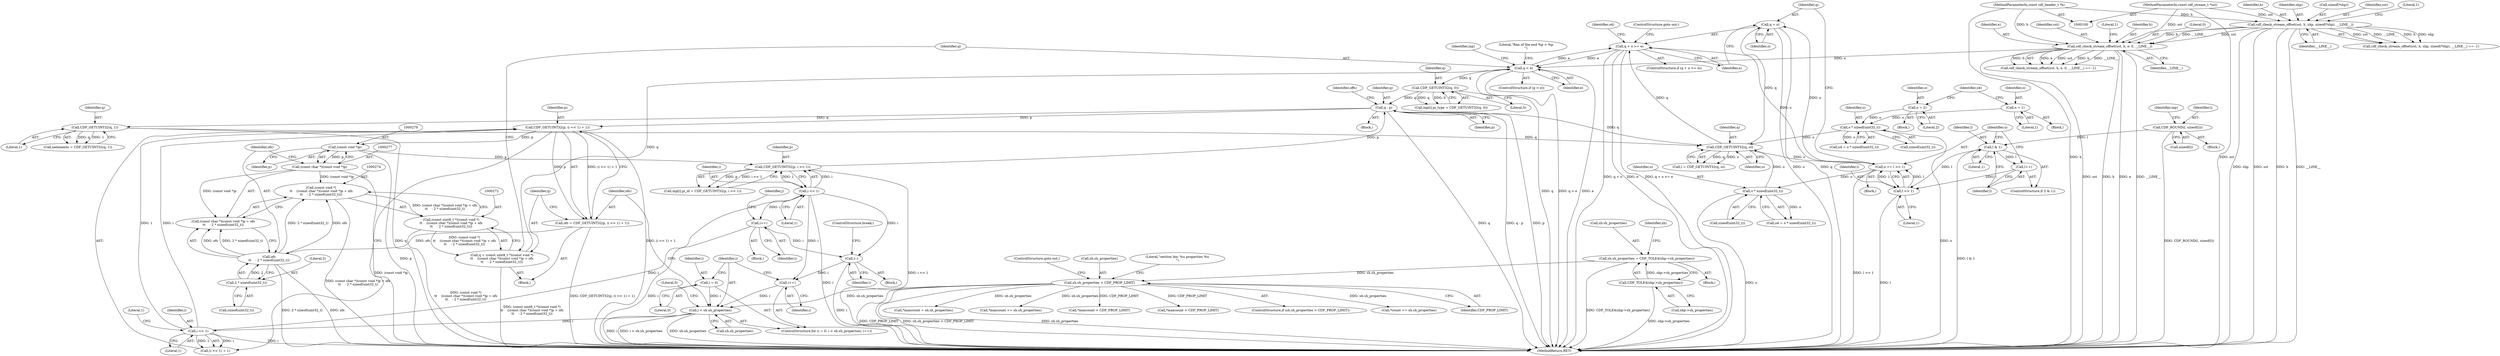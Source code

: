 digraph "0_file_1aec04dbf8a24b8a6ba64c4f74efa0628e36db0b@pointer" {
"1000762" [label="(Call,q + o)"];
"1000701" [label="(Call,CDF_GETUINT32(q, o))"];
"1000352" [label="(Call,CDF_GETUINT32(q, 1))"];
"1000337" [label="(Call,q - p)"];
"1000316" [label="(Call,CDF_GETUINT32(q, 0))"];
"1000288" [label="(Call,q > e)"];
"1000269" [label="(Call,q = (const uint8_t *)(const void *)\n\t\t    ((const char *)(const void *)p + ofs\n\t\t    - 2 * sizeof(uint32_t)))"];
"1000271" [label="(Call,(const uint8_t *)(const void *)\n\t\t    ((const char *)(const void *)p + ofs\n\t\t    - 2 * sizeof(uint32_t)))"];
"1000273" [label="(Call,(const void *)\n\t\t    ((const char *)(const void *)p + ofs\n\t\t    - 2 * sizeof(uint32_t)))"];
"1000276" [label="(Call,(const char *)(const void *)p)"];
"1000278" [label="(Call,(const void *)p)"];
"1000262" [label="(Call,CDF_GETUINT32(p, (i << 1) + 1))"];
"1000265" [label="(Call,i << 1)"];
"1000251" [label="(Call,i < sh.sh_properties)"];
"1000256" [label="(Call,i++)"];
"1000773" [label="(Call,i--)"];
"1000695" [label="(Call,i++)"];
"1000307" [label="(Call,i << 1)"];
"1000248" [label="(Call,i = 0)"];
"1000177" [label="(Call,sh.sh_properties > CDF_PROP_LIMIT)"];
"1000168" [label="(Call,sh.sh_properties = CDF_TOLE4(shp->sh_properties))"];
"1000172" [label="(Call,CDF_TOLE4(shp->sh_properties))"];
"1000281" [label="(Call,ofs\n\t\t    - 2 * sizeof(uint32_t))"];
"1000260" [label="(Call,ofs = CDF_GETUINT32(p, (i << 1) + 1))"];
"1000283" [label="(Call,2 * sizeof(uint32_t))"];
"1000761" [label="(Call,q + o >= e)"];
"1000755" [label="(Call,o += l >> 1)"];
"1000757" [label="(Call,l >> 1)"];
"1000753" [label="(Call,l++)"];
"1000750" [label="(Call,l & 1)"];
"1000738" [label="(Call,CDF_ROUND(l, sizeof(l)))"];
"1000238" [label="(Call,cdf_check_stream_offset(sst, h, e, 0, __LINE__))"];
"1000138" [label="(Call,cdf_check_stream_offset(sst, h, shp, sizeof(*shp), __LINE__))"];
"1000101" [label="(MethodParameterIn,const cdf_stream_t *sst)"];
"1000102" [label="(MethodParameterIn,const cdf_header_t *h)"];
"1000305" [label="(Call,CDF_GETUINT32(p, i << 1))"];
"1000368" [label="(Call,o * sizeof(uint32_t))"];
"1000355" [label="(Call,o = 2)"];
"1000363" [label="(Call,o = 1)"];
"1000769" [label="(Call,o * sizeof(uint32_t))"];
"1000769" [label="(Call,o * sizeof(uint32_t))"];
"1000310" [label="(Call,inp[i].pi_type = CDF_GETUINT32(q, 0))"];
"1000839" [label="(MethodReturn,RET)"];
"1000230" [label="(Call,*count += sh.sh_properties)"];
"1000318" [label="(Literal,0)"];
"1000749" [label="(ControlStructure,if (l & 1))"];
"1000349" [label="(Block,)"];
"1000692" [label="(Block,)"];
"1000764" [label="(Identifier,o)"];
"1000181" [label="(Identifier,CDF_PROP_LIMIT)"];
"1000177" [label="(Call,sh.sh_properties > CDF_PROP_LIMIT)"];
"1000139" [label="(Identifier,sst)"];
"1000761" [label="(Call,q + o >= e)"];
"1000268" [label="(Literal,1)"];
"1000337" [label="(Call,q - p)"];
"1000264" [label="(Call,(i << 1) + 1)"];
"1000182" [label="(ControlStructure,goto out;)"];
"1000354" [label="(Literal,1)"];
"1000262" [label="(Call,CDF_GETUINT32(p, (i << 1) + 1))"];
"1000758" [label="(Identifier,l)"];
"1000703" [label="(Identifier,o)"];
"1000357" [label="(Literal,2)"];
"1000211" [label="(Call,*maxcount = sh.sh_properties)"];
"1000702" [label="(Identifier,q)"];
"1000241" [label="(Identifier,e)"];
"1000306" [label="(Identifier,p)"];
"1000253" [label="(Call,sh.sh_properties)"];
"1000248" [label="(Call,i = 0)"];
"1000771" [label="(Call,sizeof(uint32_t))"];
"1000239" [label="(Identifier,sst)"];
"1000238" [label="(Call,cdf_check_stream_offset(sst, h, e, 0, __LINE__))"];
"1000760" [label="(ControlStructure,if (q + o >= e))"];
"1000696" [label="(Identifier,i)"];
"1000352" [label="(Call,CDF_GETUINT32(q, 1))"];
"1000831" [label="(Literal,0)"];
"1000338" [label="(Identifier,q)"];
"1000178" [label="(Call,sh.sh_properties)"];
"1000737" [label="(Block,)"];
"1000369" [label="(Identifier,o)"];
"1000317" [label="(Identifier,q)"];
"1000768" [label="(Identifier,o4)"];
"1000245" [label="(Literal,1)"];
"1000243" [label="(Identifier,__LINE__)"];
"1000203" [label="(Call,*maxcount += sh.sh_properties)"];
"1000697" [label="(Block,)"];
"1000774" [label="(Identifier,i)"];
"1000294" [label="(Literal,\"Ran of the end %p > %p\n\")"];
"1000269" [label="(Call,q = (const uint8_t *)(const void *)\n\t\t    ((const char *)(const void *)p + ofs\n\t\t    - 2 * sizeof(uint32_t)))"];
"1000699" [label="(Call,l = CDF_GETUINT32(q, o))"];
"1000265" [label="(Call,i << 1)"];
"1000258" [label="(Block,)"];
"1000350" [label="(Call,nelements = CDF_GETUINT32(q, 1))"];
"1000302" [label="(Identifier,inp)"];
"1000251" [label="(Call,i < sh.sh_properties)"];
"1000339" [label="(Identifier,p)"];
"1000759" [label="(Literal,1)"];
"1000356" [label="(Identifier,o)"];
"1000370" [label="(Call,sizeof(uint32_t))"];
"1000750" [label="(Call,l & 1)"];
"1000240" [label="(Identifier,h)"];
"1000242" [label="(Literal,0)"];
"1000102" [label="(MethodParameterIn,const cdf_header_t *h)"];
"1000168" [label="(Call,sh.sh_properties = CDF_TOLE4(shp->sh_properties))"];
"1000288" [label="(Call,q > e)"];
"1000107" [label="(Block,)"];
"1000755" [label="(Call,o += l >> 1)"];
"1000353" [label="(Identifier,q)"];
"1000185" [label="(Literal,\"section len: %u properties %u\n\")"];
"1000275" [label="(Call,(const char *)(const void *)p + ofs\n\t\t    - 2 * sizeof(uint32_t))"];
"1000252" [label="(Identifier,i)"];
"1000767" [label="(Call,o4 = o * sizeof(uint32_t))"];
"1000368" [label="(Call,o * sizeof(uint32_t))"];
"1000738" [label="(Call,CDF_ROUND(l, sizeof(l)))"];
"1000770" [label="(Identifier,o)"];
"1000765" [label="(Identifier,e)"];
"1000287" [label="(ControlStructure,if (q > e))"];
"1000740" [label="(Call,sizeof(l))"];
"1000267" [label="(Literal,1)"];
"1000775" [label="(ControlStructure,break;)"];
"1000336" [label="(Block,)"];
"1000263" [label="(Identifier,p)"];
"1000145" [label="(Identifier,__LINE__)"];
"1000137" [label="(Call,cdf_check_stream_offset(sst, h, shp, sizeof(*shp), __LINE__) == -1)"];
"1000701" [label="(Call,CDF_GETUINT32(q, o))"];
"1000283" [label="(Call,2 * sizeof(uint32_t))"];
"1000281" [label="(Call,ofs\n\t\t    - 2 * sizeof(uint32_t))"];
"1000654" [label="(Call,*maxcount > CDF_PROP_LIMIT)"];
"1000367" [label="(Identifier,o4)"];
"1000261" [label="(Identifier,ofs)"];
"1000739" [label="(Identifier,l)"];
"1000359" [label="(Block,)"];
"1000366" [label="(Call,o4 = o * sizeof(uint32_t))"];
"1000276" [label="(Call,(const char *)(const void *)p)"];
"1000355" [label="(Call,o = 2)"];
"1000393" [label="(Block,)"];
"1000273" [label="(Call,(const void *)\n\t\t    ((const char *)(const void *)p + ofs\n\t\t    - 2 * sizeof(uint32_t)))"];
"1000763" [label="(Identifier,q)"];
"1000147" [label="(Literal,1)"];
"1000299" [label="(Call,inp[i].pi_id = CDF_GETUINT32(p, i << 1))"];
"1000766" [label="(ControlStructure,goto out;)"];
"1000247" [label="(ControlStructure,for (i = 0; i < sh.sh_properties; i++))"];
"1000316" [label="(Call,CDF_GETUINT32(q, 0))"];
"1000140" [label="(Identifier,h)"];
"1000756" [label="(Identifier,o)"];
"1000271" [label="(Call,(const uint8_t *)(const void *)\n\t\t    ((const char *)(const void *)p + ofs\n\t\t    - 2 * sizeof(uint32_t)))"];
"1000179" [label="(Identifier,sh)"];
"1000169" [label="(Call,sh.sh_properties)"];
"1000290" [label="(Identifier,e)"];
"1000364" [label="(Identifier,o)"];
"1000309" [label="(Literal,1)"];
"1000278" [label="(Call,(const void *)p)"];
"1000250" [label="(Literal,0)"];
"1000280" [label="(Identifier,p)"];
"1000365" [label="(Literal,1)"];
"1000260" [label="(Call,ofs = CDF_GETUINT32(p, (i << 1) + 1))"];
"1000305" [label="(Call,CDF_GETUINT32(p, i << 1))"];
"1000138" [label="(Call,cdf_check_stream_offset(sst, h, shp, sizeof(*shp), __LINE__))"];
"1000256" [label="(Call,i++)"];
"1000757" [label="(Call,l >> 1)"];
"1000237" [label="(Call,cdf_check_stream_offset(sst, h, e, 0, __LINE__) == -1)"];
"1000340" [label="(Identifier,offs)"];
"1000270" [label="(Identifier,q)"];
"1000173" [label="(Call,shp->sh_properties)"];
"1000745" [label="(Identifier,inp)"];
"1000172" [label="(Call,CDF_TOLE4(shp->sh_properties))"];
"1000198" [label="(Call,*maxcount > CDF_PROP_LIMIT)"];
"1000752" [label="(Literal,1)"];
"1000141" [label="(Identifier,shp)"];
"1000773" [label="(Call,i--)"];
"1000257" [label="(Identifier,i)"];
"1000762" [label="(Call,q + o)"];
"1000176" [label="(ControlStructure,if (sh.sh_properties > CDF_PROP_LIMIT))"];
"1000363" [label="(Call,o = 1)"];
"1000307" [label="(Call,i << 1)"];
"1000284" [label="(Literal,2)"];
"1000751" [label="(Identifier,l)"];
"1000753" [label="(Call,l++)"];
"1000266" [label="(Identifier,i)"];
"1000142" [label="(Call,sizeof(*shp))"];
"1000249" [label="(Identifier,i)"];
"1000285" [label="(Call,sizeof(uint32_t))"];
"1000754" [label="(Identifier,l)"];
"1000308" [label="(Identifier,i)"];
"1000695" [label="(Call,i++)"];
"1000690" [label="(Identifier,j)"];
"1000101" [label="(MethodParameterIn,const cdf_stream_t *sst)"];
"1000289" [label="(Identifier,q)"];
"1000282" [label="(Identifier,ofs)"];
"1000762" -> "1000761"  [label="AST: "];
"1000762" -> "1000764"  [label="CFG: "];
"1000763" -> "1000762"  [label="AST: "];
"1000764" -> "1000762"  [label="AST: "];
"1000765" -> "1000762"  [label="CFG: "];
"1000762" -> "1000839"  [label="DDG: q"];
"1000762" -> "1000839"  [label="DDG: o"];
"1000701" -> "1000762"  [label="DDG: q"];
"1000755" -> "1000762"  [label="DDG: o"];
"1000701" -> "1000699"  [label="AST: "];
"1000701" -> "1000703"  [label="CFG: "];
"1000702" -> "1000701"  [label="AST: "];
"1000703" -> "1000701"  [label="AST: "];
"1000699" -> "1000701"  [label="CFG: "];
"1000701" -> "1000699"  [label="DDG: q"];
"1000701" -> "1000699"  [label="DDG: o"];
"1000352" -> "1000701"  [label="DDG: q"];
"1000337" -> "1000701"  [label="DDG: q"];
"1000368" -> "1000701"  [label="DDG: o"];
"1000769" -> "1000701"  [label="DDG: o"];
"1000701" -> "1000755"  [label="DDG: o"];
"1000701" -> "1000761"  [label="DDG: q"];
"1000352" -> "1000350"  [label="AST: "];
"1000352" -> "1000354"  [label="CFG: "];
"1000353" -> "1000352"  [label="AST: "];
"1000354" -> "1000352"  [label="AST: "];
"1000350" -> "1000352"  [label="CFG: "];
"1000352" -> "1000839"  [label="DDG: q"];
"1000352" -> "1000350"  [label="DDG: q"];
"1000352" -> "1000350"  [label="DDG: 1"];
"1000337" -> "1000352"  [label="DDG: q"];
"1000337" -> "1000336"  [label="AST: "];
"1000337" -> "1000339"  [label="CFG: "];
"1000338" -> "1000337"  [label="AST: "];
"1000339" -> "1000337"  [label="AST: "];
"1000340" -> "1000337"  [label="CFG: "];
"1000337" -> "1000839"  [label="DDG: p"];
"1000337" -> "1000839"  [label="DDG: q"];
"1000337" -> "1000839"  [label="DDG: q - p"];
"1000337" -> "1000262"  [label="DDG: p"];
"1000316" -> "1000337"  [label="DDG: q"];
"1000305" -> "1000337"  [label="DDG: p"];
"1000316" -> "1000310"  [label="AST: "];
"1000316" -> "1000318"  [label="CFG: "];
"1000317" -> "1000316"  [label="AST: "];
"1000318" -> "1000316"  [label="AST: "];
"1000310" -> "1000316"  [label="CFG: "];
"1000316" -> "1000310"  [label="DDG: q"];
"1000316" -> "1000310"  [label="DDG: 0"];
"1000288" -> "1000316"  [label="DDG: q"];
"1000288" -> "1000287"  [label="AST: "];
"1000288" -> "1000290"  [label="CFG: "];
"1000289" -> "1000288"  [label="AST: "];
"1000290" -> "1000288"  [label="AST: "];
"1000294" -> "1000288"  [label="CFG: "];
"1000302" -> "1000288"  [label="CFG: "];
"1000288" -> "1000839"  [label="DDG: e"];
"1000288" -> "1000839"  [label="DDG: q"];
"1000288" -> "1000839"  [label="DDG: q > e"];
"1000269" -> "1000288"  [label="DDG: q"];
"1000761" -> "1000288"  [label="DDG: e"];
"1000238" -> "1000288"  [label="DDG: e"];
"1000288" -> "1000761"  [label="DDG: e"];
"1000269" -> "1000258"  [label="AST: "];
"1000269" -> "1000271"  [label="CFG: "];
"1000270" -> "1000269"  [label="AST: "];
"1000271" -> "1000269"  [label="AST: "];
"1000289" -> "1000269"  [label="CFG: "];
"1000269" -> "1000839"  [label="DDG: (const uint8_t *)(const void *)\n\t\t    ((const char *)(const void *)p + ofs\n\t\t    - 2 * sizeof(uint32_t))"];
"1000271" -> "1000269"  [label="DDG: (const void *)\n\t\t    ((const char *)(const void *)p + ofs\n\t\t    - 2 * sizeof(uint32_t))"];
"1000271" -> "1000273"  [label="CFG: "];
"1000272" -> "1000271"  [label="AST: "];
"1000273" -> "1000271"  [label="AST: "];
"1000271" -> "1000839"  [label="DDG: (const void *)\n\t\t    ((const char *)(const void *)p + ofs\n\t\t    - 2 * sizeof(uint32_t))"];
"1000273" -> "1000271"  [label="DDG: (const char *)(const void *)p + ofs\n\t\t    - 2 * sizeof(uint32_t)"];
"1000273" -> "1000275"  [label="CFG: "];
"1000274" -> "1000273"  [label="AST: "];
"1000275" -> "1000273"  [label="AST: "];
"1000273" -> "1000839"  [label="DDG: (const char *)(const void *)p + ofs\n\t\t    - 2 * sizeof(uint32_t)"];
"1000276" -> "1000273"  [label="DDG: (const void *)p"];
"1000281" -> "1000273"  [label="DDG: ofs"];
"1000281" -> "1000273"  [label="DDG: 2 * sizeof(uint32_t)"];
"1000276" -> "1000275"  [label="AST: "];
"1000276" -> "1000278"  [label="CFG: "];
"1000277" -> "1000276"  [label="AST: "];
"1000278" -> "1000276"  [label="AST: "];
"1000282" -> "1000276"  [label="CFG: "];
"1000276" -> "1000839"  [label="DDG: (const void *)p"];
"1000276" -> "1000275"  [label="DDG: (const void *)p"];
"1000278" -> "1000276"  [label="DDG: p"];
"1000278" -> "1000280"  [label="CFG: "];
"1000279" -> "1000278"  [label="AST: "];
"1000280" -> "1000278"  [label="AST: "];
"1000278" -> "1000839"  [label="DDG: p"];
"1000262" -> "1000278"  [label="DDG: p"];
"1000278" -> "1000305"  [label="DDG: p"];
"1000262" -> "1000260"  [label="AST: "];
"1000262" -> "1000264"  [label="CFG: "];
"1000263" -> "1000262"  [label="AST: "];
"1000264" -> "1000262"  [label="AST: "];
"1000260" -> "1000262"  [label="CFG: "];
"1000262" -> "1000839"  [label="DDG: (i << 1) + 1"];
"1000262" -> "1000260"  [label="DDG: p"];
"1000262" -> "1000260"  [label="DDG: (i << 1) + 1"];
"1000265" -> "1000262"  [label="DDG: i"];
"1000265" -> "1000262"  [label="DDG: 1"];
"1000265" -> "1000264"  [label="AST: "];
"1000265" -> "1000267"  [label="CFG: "];
"1000266" -> "1000265"  [label="AST: "];
"1000267" -> "1000265"  [label="AST: "];
"1000268" -> "1000265"  [label="CFG: "];
"1000265" -> "1000839"  [label="DDG: i"];
"1000265" -> "1000264"  [label="DDG: i"];
"1000265" -> "1000264"  [label="DDG: 1"];
"1000251" -> "1000265"  [label="DDG: i"];
"1000265" -> "1000307"  [label="DDG: i"];
"1000251" -> "1000247"  [label="AST: "];
"1000251" -> "1000253"  [label="CFG: "];
"1000252" -> "1000251"  [label="AST: "];
"1000253" -> "1000251"  [label="AST: "];
"1000261" -> "1000251"  [label="CFG: "];
"1000831" -> "1000251"  [label="CFG: "];
"1000251" -> "1000839"  [label="DDG: i < sh.sh_properties"];
"1000251" -> "1000839"  [label="DDG: sh.sh_properties"];
"1000251" -> "1000839"  [label="DDG: i"];
"1000256" -> "1000251"  [label="DDG: i"];
"1000248" -> "1000251"  [label="DDG: i"];
"1000177" -> "1000251"  [label="DDG: sh.sh_properties"];
"1000256" -> "1000247"  [label="AST: "];
"1000256" -> "1000257"  [label="CFG: "];
"1000257" -> "1000256"  [label="AST: "];
"1000252" -> "1000256"  [label="CFG: "];
"1000773" -> "1000256"  [label="DDG: i"];
"1000307" -> "1000256"  [label="DDG: i"];
"1000773" -> "1000393"  [label="AST: "];
"1000773" -> "1000774"  [label="CFG: "];
"1000774" -> "1000773"  [label="AST: "];
"1000775" -> "1000773"  [label="CFG: "];
"1000773" -> "1000839"  [label="DDG: i"];
"1000695" -> "1000773"  [label="DDG: i"];
"1000307" -> "1000773"  [label="DDG: i"];
"1000695" -> "1000692"  [label="AST: "];
"1000695" -> "1000696"  [label="CFG: "];
"1000696" -> "1000695"  [label="AST: "];
"1000690" -> "1000695"  [label="CFG: "];
"1000695" -> "1000839"  [label="DDG: i"];
"1000307" -> "1000695"  [label="DDG: i"];
"1000307" -> "1000305"  [label="AST: "];
"1000307" -> "1000309"  [label="CFG: "];
"1000308" -> "1000307"  [label="AST: "];
"1000309" -> "1000307"  [label="AST: "];
"1000305" -> "1000307"  [label="CFG: "];
"1000307" -> "1000839"  [label="DDG: i"];
"1000307" -> "1000305"  [label="DDG: i"];
"1000307" -> "1000305"  [label="DDG: 1"];
"1000248" -> "1000247"  [label="AST: "];
"1000248" -> "1000250"  [label="CFG: "];
"1000249" -> "1000248"  [label="AST: "];
"1000250" -> "1000248"  [label="AST: "];
"1000252" -> "1000248"  [label="CFG: "];
"1000177" -> "1000176"  [label="AST: "];
"1000177" -> "1000181"  [label="CFG: "];
"1000178" -> "1000177"  [label="AST: "];
"1000181" -> "1000177"  [label="AST: "];
"1000182" -> "1000177"  [label="CFG: "];
"1000185" -> "1000177"  [label="CFG: "];
"1000177" -> "1000839"  [label="DDG: sh.sh_properties"];
"1000177" -> "1000839"  [label="DDG: CDF_PROP_LIMIT"];
"1000177" -> "1000839"  [label="DDG: sh.sh_properties > CDF_PROP_LIMIT"];
"1000168" -> "1000177"  [label="DDG: sh.sh_properties"];
"1000177" -> "1000198"  [label="DDG: CDF_PROP_LIMIT"];
"1000177" -> "1000203"  [label="DDG: sh.sh_properties"];
"1000177" -> "1000211"  [label="DDG: sh.sh_properties"];
"1000177" -> "1000230"  [label="DDG: sh.sh_properties"];
"1000177" -> "1000654"  [label="DDG: CDF_PROP_LIMIT"];
"1000168" -> "1000107"  [label="AST: "];
"1000168" -> "1000172"  [label="CFG: "];
"1000169" -> "1000168"  [label="AST: "];
"1000172" -> "1000168"  [label="AST: "];
"1000179" -> "1000168"  [label="CFG: "];
"1000168" -> "1000839"  [label="DDG: CDF_TOLE4(shp->sh_properties)"];
"1000172" -> "1000168"  [label="DDG: shp->sh_properties"];
"1000172" -> "1000173"  [label="CFG: "];
"1000173" -> "1000172"  [label="AST: "];
"1000172" -> "1000839"  [label="DDG: shp->sh_properties"];
"1000281" -> "1000275"  [label="AST: "];
"1000281" -> "1000283"  [label="CFG: "];
"1000282" -> "1000281"  [label="AST: "];
"1000283" -> "1000281"  [label="AST: "];
"1000275" -> "1000281"  [label="CFG: "];
"1000281" -> "1000839"  [label="DDG: ofs"];
"1000281" -> "1000839"  [label="DDG: 2 * sizeof(uint32_t)"];
"1000281" -> "1000275"  [label="DDG: ofs"];
"1000281" -> "1000275"  [label="DDG: 2 * sizeof(uint32_t)"];
"1000260" -> "1000281"  [label="DDG: ofs"];
"1000283" -> "1000281"  [label="DDG: 2"];
"1000260" -> "1000258"  [label="AST: "];
"1000261" -> "1000260"  [label="AST: "];
"1000270" -> "1000260"  [label="CFG: "];
"1000260" -> "1000839"  [label="DDG: CDF_GETUINT32(p, (i << 1) + 1)"];
"1000283" -> "1000285"  [label="CFG: "];
"1000284" -> "1000283"  [label="AST: "];
"1000285" -> "1000283"  [label="AST: "];
"1000761" -> "1000760"  [label="AST: "];
"1000761" -> "1000765"  [label="CFG: "];
"1000765" -> "1000761"  [label="AST: "];
"1000766" -> "1000761"  [label="CFG: "];
"1000768" -> "1000761"  [label="CFG: "];
"1000761" -> "1000839"  [label="DDG: q + o"];
"1000761" -> "1000839"  [label="DDG: e"];
"1000761" -> "1000839"  [label="DDG: q + o >= e"];
"1000755" -> "1000761"  [label="DDG: o"];
"1000755" -> "1000697"  [label="AST: "];
"1000755" -> "1000757"  [label="CFG: "];
"1000756" -> "1000755"  [label="AST: "];
"1000757" -> "1000755"  [label="AST: "];
"1000763" -> "1000755"  [label="CFG: "];
"1000755" -> "1000839"  [label="DDG: l >> 1"];
"1000757" -> "1000755"  [label="DDG: l"];
"1000757" -> "1000755"  [label="DDG: 1"];
"1000755" -> "1000769"  [label="DDG: o"];
"1000757" -> "1000759"  [label="CFG: "];
"1000758" -> "1000757"  [label="AST: "];
"1000759" -> "1000757"  [label="AST: "];
"1000757" -> "1000839"  [label="DDG: l"];
"1000753" -> "1000757"  [label="DDG: l"];
"1000750" -> "1000757"  [label="DDG: l"];
"1000753" -> "1000749"  [label="AST: "];
"1000753" -> "1000754"  [label="CFG: "];
"1000754" -> "1000753"  [label="AST: "];
"1000756" -> "1000753"  [label="CFG: "];
"1000750" -> "1000753"  [label="DDG: l"];
"1000750" -> "1000749"  [label="AST: "];
"1000750" -> "1000752"  [label="CFG: "];
"1000751" -> "1000750"  [label="AST: "];
"1000752" -> "1000750"  [label="AST: "];
"1000754" -> "1000750"  [label="CFG: "];
"1000756" -> "1000750"  [label="CFG: "];
"1000750" -> "1000839"  [label="DDG: l & 1"];
"1000738" -> "1000750"  [label="DDG: l"];
"1000738" -> "1000737"  [label="AST: "];
"1000738" -> "1000740"  [label="CFG: "];
"1000739" -> "1000738"  [label="AST: "];
"1000740" -> "1000738"  [label="AST: "];
"1000745" -> "1000738"  [label="CFG: "];
"1000738" -> "1000839"  [label="DDG: CDF_ROUND(l, sizeof(l))"];
"1000238" -> "1000237"  [label="AST: "];
"1000238" -> "1000243"  [label="CFG: "];
"1000239" -> "1000238"  [label="AST: "];
"1000240" -> "1000238"  [label="AST: "];
"1000241" -> "1000238"  [label="AST: "];
"1000242" -> "1000238"  [label="AST: "];
"1000243" -> "1000238"  [label="AST: "];
"1000245" -> "1000238"  [label="CFG: "];
"1000238" -> "1000839"  [label="DDG: sst"];
"1000238" -> "1000839"  [label="DDG: h"];
"1000238" -> "1000839"  [label="DDG: e"];
"1000238" -> "1000839"  [label="DDG: __LINE__"];
"1000238" -> "1000237"  [label="DDG: e"];
"1000238" -> "1000237"  [label="DDG: sst"];
"1000238" -> "1000237"  [label="DDG: h"];
"1000238" -> "1000237"  [label="DDG: __LINE__"];
"1000238" -> "1000237"  [label="DDG: 0"];
"1000138" -> "1000238"  [label="DDG: sst"];
"1000138" -> "1000238"  [label="DDG: h"];
"1000138" -> "1000238"  [label="DDG: __LINE__"];
"1000101" -> "1000238"  [label="DDG: sst"];
"1000102" -> "1000238"  [label="DDG: h"];
"1000138" -> "1000137"  [label="AST: "];
"1000138" -> "1000145"  [label="CFG: "];
"1000139" -> "1000138"  [label="AST: "];
"1000140" -> "1000138"  [label="AST: "];
"1000141" -> "1000138"  [label="AST: "];
"1000142" -> "1000138"  [label="AST: "];
"1000145" -> "1000138"  [label="AST: "];
"1000147" -> "1000138"  [label="CFG: "];
"1000138" -> "1000839"  [label="DDG: shp"];
"1000138" -> "1000839"  [label="DDG: sst"];
"1000138" -> "1000839"  [label="DDG: h"];
"1000138" -> "1000839"  [label="DDG: __LINE__"];
"1000138" -> "1000137"  [label="DDG: sst"];
"1000138" -> "1000137"  [label="DDG: __LINE__"];
"1000138" -> "1000137"  [label="DDG: h"];
"1000138" -> "1000137"  [label="DDG: shp"];
"1000101" -> "1000138"  [label="DDG: sst"];
"1000102" -> "1000138"  [label="DDG: h"];
"1000101" -> "1000100"  [label="AST: "];
"1000101" -> "1000839"  [label="DDG: sst"];
"1000102" -> "1000100"  [label="AST: "];
"1000102" -> "1000839"  [label="DDG: h"];
"1000305" -> "1000299"  [label="AST: "];
"1000306" -> "1000305"  [label="AST: "];
"1000299" -> "1000305"  [label="CFG: "];
"1000305" -> "1000839"  [label="DDG: i << 1"];
"1000305" -> "1000299"  [label="DDG: p"];
"1000305" -> "1000299"  [label="DDG: i << 1"];
"1000368" -> "1000366"  [label="AST: "];
"1000368" -> "1000370"  [label="CFG: "];
"1000369" -> "1000368"  [label="AST: "];
"1000370" -> "1000368"  [label="AST: "];
"1000366" -> "1000368"  [label="CFG: "];
"1000368" -> "1000839"  [label="DDG: o"];
"1000368" -> "1000366"  [label="DDG: o"];
"1000355" -> "1000368"  [label="DDG: o"];
"1000363" -> "1000368"  [label="DDG: o"];
"1000355" -> "1000349"  [label="AST: "];
"1000355" -> "1000357"  [label="CFG: "];
"1000356" -> "1000355"  [label="AST: "];
"1000357" -> "1000355"  [label="AST: "];
"1000367" -> "1000355"  [label="CFG: "];
"1000363" -> "1000359"  [label="AST: "];
"1000363" -> "1000365"  [label="CFG: "];
"1000364" -> "1000363"  [label="AST: "];
"1000365" -> "1000363"  [label="AST: "];
"1000367" -> "1000363"  [label="CFG: "];
"1000769" -> "1000767"  [label="AST: "];
"1000769" -> "1000771"  [label="CFG: "];
"1000770" -> "1000769"  [label="AST: "];
"1000771" -> "1000769"  [label="AST: "];
"1000767" -> "1000769"  [label="CFG: "];
"1000769" -> "1000839"  [label="DDG: o"];
"1000769" -> "1000767"  [label="DDG: o"];
}
